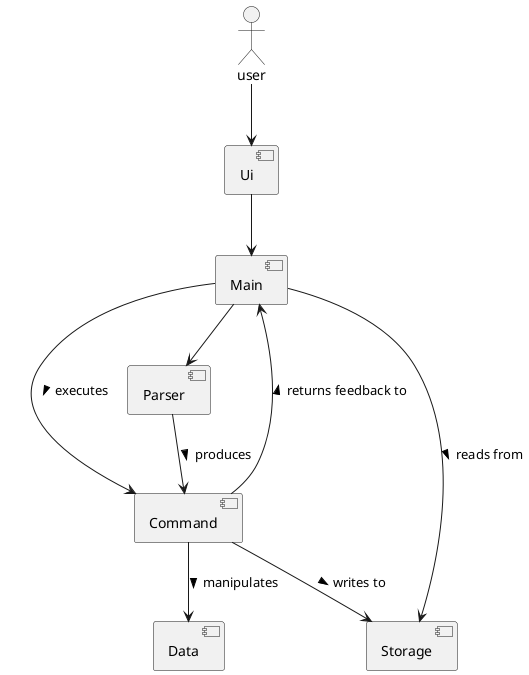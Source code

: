 @startuml
actor user
user --> [Ui]
[Ui] --> [Main]
[Main] --> [Parser]
[Parser] --> [Command]: produces >
[Main] --> [Command]: executes >
[Command] --> [Main]: returns feedback to >
[Command] --> [Storage]: writes to >
[Command] --> [Data]: manipulates >
[Main] --> [Storage]: reads from >
@enduml
